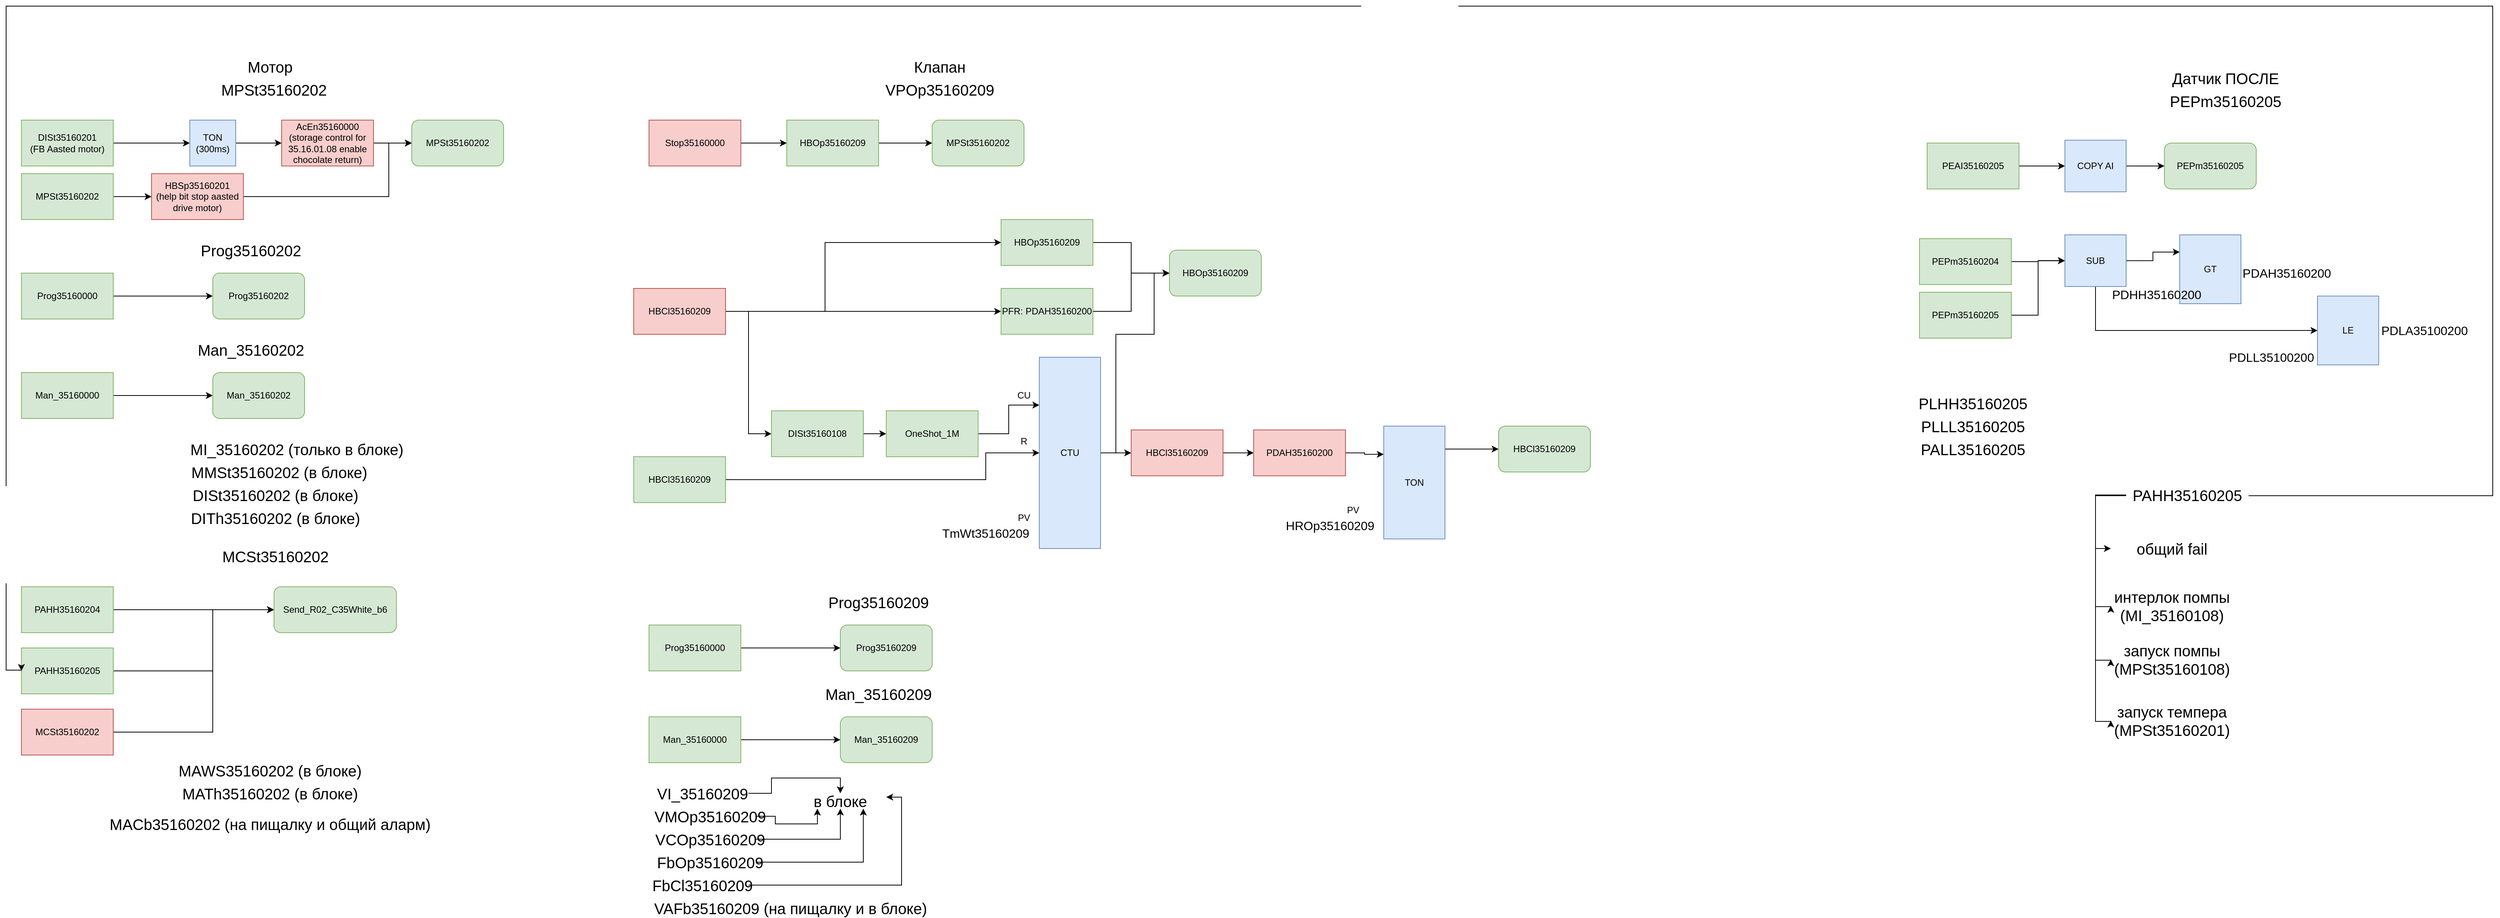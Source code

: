 <mxfile version="12.9.9" type="github">
  <diagram id="ILspVHVsT8qx_DbT6DRt" name="Page-1">
    <mxGraphModel dx="4740" dy="3816" grid="1" gridSize="10" guides="1" tooltips="1" connect="1" arrows="1" fold="1" page="1" pageScale="1" pageWidth="827" pageHeight="1169" math="0" shadow="0">
      <root>
        <mxCell id="0" />
        <mxCell id="1" parent="0" />
        <mxCell id="EKbMAt9sdjQ3x5RYB2Aw-3" style="edgeStyle=orthogonalEdgeStyle;rounded=0;orthogonalLoop=1;jettySize=auto;html=1;" parent="1" source="tB0E_YiRaNHaUSFl-zGJ-1" target="tB0E_YiRaNHaUSFl-zGJ-2" edge="1">
          <mxGeometry relative="1" as="geometry" />
        </mxCell>
        <mxCell id="tB0E_YiRaNHaUSFl-zGJ-1" value="AcEn35160000&lt;br&gt;(storage control for 35.16.01.08 enable chocolate return)" style="rounded=0;whiteSpace=wrap;html=1;fillColor=#f8cecc;strokeColor=#b85450;" parent="1" vertex="1">
          <mxGeometry x="400" y="80" width="120" height="60" as="geometry" />
        </mxCell>
        <mxCell id="tB0E_YiRaNHaUSFl-zGJ-2" value="MPSt35160202" style="rounded=1;whiteSpace=wrap;html=1;fillColor=#d5e8d4;strokeColor=#82b366;" parent="1" vertex="1">
          <mxGeometry x="570" y="80" width="120" height="60" as="geometry" />
        </mxCell>
        <mxCell id="EKbMAt9sdjQ3x5RYB2Aw-1" style="edgeStyle=orthogonalEdgeStyle;rounded=0;orthogonalLoop=1;jettySize=auto;html=1;" parent="1" source="tB0E_YiRaNHaUSFl-zGJ-3" target="tB0E_YiRaNHaUSFl-zGJ-6" edge="1">
          <mxGeometry relative="1" as="geometry" />
        </mxCell>
        <mxCell id="tB0E_YiRaNHaUSFl-zGJ-3" value="DISt35160201&lt;br&gt;(FB Aasted motor)" style="rounded=0;whiteSpace=wrap;html=1;fillColor=#d5e8d4;strokeColor=#82b366;" parent="1" vertex="1">
          <mxGeometry x="60" y="80" width="120" height="60" as="geometry" />
        </mxCell>
        <mxCell id="EKbMAt9sdjQ3x5RYB2Aw-5" style="edgeStyle=orthogonalEdgeStyle;rounded=0;orthogonalLoop=1;jettySize=auto;html=1;entryX=0;entryY=0.5;entryDx=0;entryDy=0;" parent="1" source="tB0E_YiRaNHaUSFl-zGJ-4" target="tB0E_YiRaNHaUSFl-zGJ-5" edge="1">
          <mxGeometry relative="1" as="geometry" />
        </mxCell>
        <mxCell id="tB0E_YiRaNHaUSFl-zGJ-4" value="MPSt35160202" style="rounded=0;whiteSpace=wrap;html=1;fillColor=#d5e8d4;strokeColor=#82b366;" parent="1" vertex="1">
          <mxGeometry x="60" y="150" width="120" height="60" as="geometry" />
        </mxCell>
        <mxCell id="EKbMAt9sdjQ3x5RYB2Aw-4" style="edgeStyle=orthogonalEdgeStyle;rounded=0;orthogonalLoop=1;jettySize=auto;html=1;entryX=0;entryY=0.5;entryDx=0;entryDy=0;" parent="1" source="tB0E_YiRaNHaUSFl-zGJ-5" target="tB0E_YiRaNHaUSFl-zGJ-2" edge="1">
          <mxGeometry relative="1" as="geometry">
            <Array as="points">
              <mxPoint x="540" y="180" />
              <mxPoint x="540" y="110" />
            </Array>
          </mxGeometry>
        </mxCell>
        <mxCell id="tB0E_YiRaNHaUSFl-zGJ-5" value="HBSp35160201&lt;br&gt;(help bit stop aasted drive motor)" style="rounded=0;whiteSpace=wrap;html=1;fillColor=#f8cecc;strokeColor=#b85450;" parent="1" vertex="1">
          <mxGeometry x="230" y="150" width="120" height="60" as="geometry" />
        </mxCell>
        <mxCell id="EKbMAt9sdjQ3x5RYB2Aw-2" style="edgeStyle=orthogonalEdgeStyle;rounded=0;orthogonalLoop=1;jettySize=auto;html=1;entryX=0;entryY=0.5;entryDx=0;entryDy=0;" parent="1" source="tB0E_YiRaNHaUSFl-zGJ-6" target="tB0E_YiRaNHaUSFl-zGJ-1" edge="1">
          <mxGeometry relative="1" as="geometry" />
        </mxCell>
        <mxCell id="tB0E_YiRaNHaUSFl-zGJ-6" value="TON&lt;br&gt;(300ms)" style="rounded=0;whiteSpace=wrap;html=1;fillColor=#dae8fc;strokeColor=#6c8ebf;" parent="1" vertex="1">
          <mxGeometry x="280" y="80" width="60" height="60" as="geometry" />
        </mxCell>
        <mxCell id="EKbMAt9sdjQ3x5RYB2Aw-10" style="edgeStyle=orthogonalEdgeStyle;rounded=0;orthogonalLoop=1;jettySize=auto;html=1;entryX=0;entryY=0.5;entryDx=0;entryDy=0;" parent="1" source="EKbMAt9sdjQ3x5RYB2Aw-6" target="EKbMAt9sdjQ3x5RYB2Aw-7" edge="1">
          <mxGeometry relative="1" as="geometry" />
        </mxCell>
        <mxCell id="EKbMAt9sdjQ3x5RYB2Aw-6" value="Prog35160000" style="rounded=0;whiteSpace=wrap;html=1;fillColor=#d5e8d4;strokeColor=#82b366;" parent="1" vertex="1">
          <mxGeometry x="60" y="280" width="120" height="60" as="geometry" />
        </mxCell>
        <mxCell id="EKbMAt9sdjQ3x5RYB2Aw-7" value="Prog35160202" style="rounded=1;whiteSpace=wrap;html=1;fillColor=#d5e8d4;strokeColor=#82b366;" parent="1" vertex="1">
          <mxGeometry x="310" y="280" width="120" height="60" as="geometry" />
        </mxCell>
        <mxCell id="EKbMAt9sdjQ3x5RYB2Aw-8" value="&lt;font style=&quot;font-size: 20px&quot;&gt;MPSt35160202&lt;/font&gt;" style="text;html=1;strokeColor=none;fillColor=none;align=center;verticalAlign=middle;whiteSpace=wrap;rounded=0;" parent="1" vertex="1">
          <mxGeometry x="330" y="30" width="120" height="20" as="geometry" />
        </mxCell>
        <mxCell id="EKbMAt9sdjQ3x5RYB2Aw-9" value="&lt;font style=&quot;font-size: 20px&quot;&gt;Prog35160202&lt;/font&gt;" style="text;html=1;strokeColor=none;fillColor=none;align=center;verticalAlign=middle;whiteSpace=wrap;rounded=0;" parent="1" vertex="1">
          <mxGeometry x="300" y="240" width="120" height="20" as="geometry" />
        </mxCell>
        <mxCell id="EKbMAt9sdjQ3x5RYB2Aw-11" value="&lt;font style=&quot;font-size: 20px&quot;&gt;MI_35160202 (только в блоке)&lt;/font&gt;" style="text;html=1;strokeColor=none;fillColor=none;align=center;verticalAlign=middle;whiteSpace=wrap;rounded=0;" parent="1" vertex="1">
          <mxGeometry x="250" y="500" width="340" height="20" as="geometry" />
        </mxCell>
        <mxCell id="EKbMAt9sdjQ3x5RYB2Aw-14" style="edgeStyle=orthogonalEdgeStyle;rounded=0;orthogonalLoop=1;jettySize=auto;html=1;entryX=0;entryY=0.5;entryDx=0;entryDy=0;" parent="1" source="EKbMAt9sdjQ3x5RYB2Aw-12" target="EKbMAt9sdjQ3x5RYB2Aw-13" edge="1">
          <mxGeometry relative="1" as="geometry" />
        </mxCell>
        <mxCell id="EKbMAt9sdjQ3x5RYB2Aw-12" value="Man_35160000" style="rounded=0;whiteSpace=wrap;html=1;fillColor=#d5e8d4;strokeColor=#82b366;" parent="1" vertex="1">
          <mxGeometry x="60" y="410" width="120" height="60" as="geometry" />
        </mxCell>
        <mxCell id="EKbMAt9sdjQ3x5RYB2Aw-13" value="Man_35160202" style="rounded=1;whiteSpace=wrap;html=1;fillColor=#d5e8d4;strokeColor=#82b366;" parent="1" vertex="1">
          <mxGeometry x="310" y="410" width="120" height="60" as="geometry" />
        </mxCell>
        <mxCell id="EKbMAt9sdjQ3x5RYB2Aw-15" value="&lt;font style=&quot;font-size: 20px&quot;&gt;Man_35160202&lt;/font&gt;" style="text;html=1;strokeColor=none;fillColor=none;align=center;verticalAlign=middle;whiteSpace=wrap;rounded=0;" parent="1" vertex="1">
          <mxGeometry x="300" y="370" width="120" height="20" as="geometry" />
        </mxCell>
        <mxCell id="EKbMAt9sdjQ3x5RYB2Aw-16" value="&lt;font style=&quot;font-size: 20px&quot;&gt;MMSt35160202 (в блоке)&lt;/font&gt;" style="text;html=1;strokeColor=none;fillColor=none;align=center;verticalAlign=middle;whiteSpace=wrap;rounded=0;" parent="1" vertex="1">
          <mxGeometry x="242" y="530" width="310" height="20" as="geometry" />
        </mxCell>
        <mxCell id="EKbMAt9sdjQ3x5RYB2Aw-17" value="&lt;font style=&quot;font-size: 20px&quot;&gt;DISt35160202 (в блоке)&lt;/font&gt;" style="text;html=1;strokeColor=none;fillColor=none;align=center;verticalAlign=middle;whiteSpace=wrap;rounded=0;" parent="1" vertex="1">
          <mxGeometry x="237" y="560" width="310" height="20" as="geometry" />
        </mxCell>
        <mxCell id="EKbMAt9sdjQ3x5RYB2Aw-18" value="&lt;font style=&quot;font-size: 20px&quot;&gt;DITh35160202 (в блоке)&lt;/font&gt;" style="text;html=1;strokeColor=none;fillColor=none;align=center;verticalAlign=middle;whiteSpace=wrap;rounded=0;" parent="1" vertex="1">
          <mxGeometry x="237" y="590" width="310" height="20" as="geometry" />
        </mxCell>
        <mxCell id="EKbMAt9sdjQ3x5RYB2Aw-19" value="&lt;font style=&quot;font-size: 20px&quot;&gt;MCSt35160202&lt;/font&gt;" style="text;html=1;strokeColor=none;fillColor=none;align=center;verticalAlign=middle;whiteSpace=wrap;rounded=0;" parent="1" vertex="1">
          <mxGeometry x="237" y="640" width="310" height="20" as="geometry" />
        </mxCell>
        <mxCell id="EKbMAt9sdjQ3x5RYB2Aw-25" style="edgeStyle=orthogonalEdgeStyle;rounded=0;orthogonalLoop=1;jettySize=auto;html=1;entryX=0;entryY=0.5;entryDx=0;entryDy=0;" parent="1" source="EKbMAt9sdjQ3x5RYB2Aw-20" target="EKbMAt9sdjQ3x5RYB2Aw-24" edge="1">
          <mxGeometry relative="1" as="geometry" />
        </mxCell>
        <mxCell id="EKbMAt9sdjQ3x5RYB2Aw-20" value="PAHH35160204" style="rounded=0;whiteSpace=wrap;html=1;fillColor=#d5e8d4;strokeColor=#82b366;" parent="1" vertex="1">
          <mxGeometry x="60" y="690" width="120" height="60" as="geometry" />
        </mxCell>
        <mxCell id="EKbMAt9sdjQ3x5RYB2Aw-26" style="edgeStyle=orthogonalEdgeStyle;rounded=0;orthogonalLoop=1;jettySize=auto;html=1;" parent="1" source="EKbMAt9sdjQ3x5RYB2Aw-21" edge="1">
          <mxGeometry relative="1" as="geometry">
            <mxPoint x="390" y="720" as="targetPoint" />
            <Array as="points">
              <mxPoint x="310" y="800" />
              <mxPoint x="310" y="720" />
            </Array>
          </mxGeometry>
        </mxCell>
        <mxCell id="EKbMAt9sdjQ3x5RYB2Aw-21" value="PAHH35160205" style="rounded=0;whiteSpace=wrap;html=1;fillColor=#d5e8d4;strokeColor=#82b366;" parent="1" vertex="1">
          <mxGeometry x="60" y="770" width="120" height="60" as="geometry" />
        </mxCell>
        <mxCell id="EKbMAt9sdjQ3x5RYB2Aw-27" style="edgeStyle=orthogonalEdgeStyle;rounded=0;orthogonalLoop=1;jettySize=auto;html=1;entryX=0;entryY=0.5;entryDx=0;entryDy=0;" parent="1" source="EKbMAt9sdjQ3x5RYB2Aw-23" target="EKbMAt9sdjQ3x5RYB2Aw-24" edge="1">
          <mxGeometry relative="1" as="geometry">
            <Array as="points">
              <mxPoint x="310" y="880" />
              <mxPoint x="310" y="720" />
            </Array>
          </mxGeometry>
        </mxCell>
        <mxCell id="EKbMAt9sdjQ3x5RYB2Aw-23" value="MCSt35160202" style="rounded=0;whiteSpace=wrap;html=1;fillColor=#f8cecc;strokeColor=#b85450;" parent="1" vertex="1">
          <mxGeometry x="60" y="850" width="120" height="60" as="geometry" />
        </mxCell>
        <mxCell id="EKbMAt9sdjQ3x5RYB2Aw-24" value="Send_R02_C35White_b6" style="rounded=1;whiteSpace=wrap;html=1;fillColor=#d5e8d4;strokeColor=#82b366;" parent="1" vertex="1">
          <mxGeometry x="390" y="690" width="160" height="60" as="geometry" />
        </mxCell>
        <mxCell id="EKbMAt9sdjQ3x5RYB2Aw-28" value="&lt;font style=&quot;font-size: 20px&quot;&gt;MAWS35160202 (в блоке)&lt;/font&gt;" style="text;html=1;strokeColor=none;fillColor=none;align=center;verticalAlign=middle;whiteSpace=wrap;rounded=0;" parent="1" vertex="1">
          <mxGeometry x="230" y="920" width="310" height="20" as="geometry" />
        </mxCell>
        <mxCell id="EKbMAt9sdjQ3x5RYB2Aw-29" value="&lt;font style=&quot;font-size: 20px&quot;&gt;MATh35160202 (в блоке)&lt;/font&gt;" style="text;html=1;strokeColor=none;fillColor=none;align=center;verticalAlign=middle;whiteSpace=wrap;rounded=0;" parent="1" vertex="1">
          <mxGeometry x="230" y="950" width="310" height="20" as="geometry" />
        </mxCell>
        <mxCell id="EKbMAt9sdjQ3x5RYB2Aw-30" value="&lt;font style=&quot;font-size: 20px&quot;&gt;MACb35160202 (на пищалку и общий аларм)&lt;/font&gt;" style="text;html=1;strokeColor=none;fillColor=none;align=center;verticalAlign=middle;whiteSpace=wrap;rounded=0;" parent="1" vertex="1">
          <mxGeometry x="155" y="990" width="460" height="20" as="geometry" />
        </mxCell>
        <mxCell id="EKbMAt9sdjQ3x5RYB2Aw-31" value="&lt;font style=&quot;font-size: 20px&quot;&gt;Мотор&lt;/font&gt;" style="text;html=1;strokeColor=none;fillColor=none;align=center;verticalAlign=middle;whiteSpace=wrap;rounded=0;" parent="1" vertex="1">
          <mxGeometry x="325" width="120" height="20" as="geometry" />
        </mxCell>
        <mxCell id="EKbMAt9sdjQ3x5RYB2Aw-32" value="&lt;font style=&quot;font-size: 20px&quot;&gt;Клапан&lt;/font&gt;" style="text;html=1;strokeColor=none;fillColor=none;align=center;verticalAlign=middle;whiteSpace=wrap;rounded=0;" parent="1" vertex="1">
          <mxGeometry x="1200" width="120" height="20" as="geometry" />
        </mxCell>
        <mxCell id="EKbMAt9sdjQ3x5RYB2Aw-34" value="&lt;font style=&quot;font-size: 20px&quot;&gt;VPOp35160209&lt;/font&gt;" style="text;html=1;strokeColor=none;fillColor=none;align=center;verticalAlign=middle;whiteSpace=wrap;rounded=0;" parent="1" vertex="1">
          <mxGeometry x="1200" y="30" width="120" height="20" as="geometry" />
        </mxCell>
        <mxCell id="EKbMAt9sdjQ3x5RYB2Aw-35" value="MPSt35160202" style="rounded=1;whiteSpace=wrap;html=1;fillColor=#d5e8d4;strokeColor=#82b366;" parent="1" vertex="1">
          <mxGeometry x="1250" y="80" width="120" height="60" as="geometry" />
        </mxCell>
        <mxCell id="EKbMAt9sdjQ3x5RYB2Aw-39" style="edgeStyle=orthogonalEdgeStyle;rounded=0;orthogonalLoop=1;jettySize=auto;html=1;" parent="1" source="EKbMAt9sdjQ3x5RYB2Aw-36" target="EKbMAt9sdjQ3x5RYB2Aw-35" edge="1">
          <mxGeometry relative="1" as="geometry" />
        </mxCell>
        <mxCell id="EKbMAt9sdjQ3x5RYB2Aw-36" value="HBOp35160209" style="rounded=0;whiteSpace=wrap;html=1;fillColor=#d5e8d4;strokeColor=#82b366;" parent="1" vertex="1">
          <mxGeometry x="1060" y="80" width="120" height="60" as="geometry" />
        </mxCell>
        <mxCell id="EKbMAt9sdjQ3x5RYB2Aw-38" style="edgeStyle=orthogonalEdgeStyle;rounded=0;orthogonalLoop=1;jettySize=auto;html=1;" parent="1" source="EKbMAt9sdjQ3x5RYB2Aw-37" target="EKbMAt9sdjQ3x5RYB2Aw-36" edge="1">
          <mxGeometry relative="1" as="geometry" />
        </mxCell>
        <mxCell id="EKbMAt9sdjQ3x5RYB2Aw-37" value="Stop35160000" style="rounded=0;whiteSpace=wrap;html=1;fillColor=#f8cecc;strokeColor=#b85450;" parent="1" vertex="1">
          <mxGeometry x="880" y="80" width="120" height="60" as="geometry" />
        </mxCell>
        <mxCell id="EKbMAt9sdjQ3x5RYB2Aw-47" style="edgeStyle=orthogonalEdgeStyle;rounded=0;orthogonalLoop=1;jettySize=auto;html=1;entryX=0;entryY=0.5;entryDx=0;entryDy=0;" parent="1" source="EKbMAt9sdjQ3x5RYB2Aw-40" target="EKbMAt9sdjQ3x5RYB2Aw-43" edge="1">
          <mxGeometry relative="1" as="geometry" />
        </mxCell>
        <mxCell id="EKbMAt9sdjQ3x5RYB2Aw-48" style="edgeStyle=orthogonalEdgeStyle;rounded=0;orthogonalLoop=1;jettySize=auto;html=1;entryX=0;entryY=0.5;entryDx=0;entryDy=0;" parent="1" source="EKbMAt9sdjQ3x5RYB2Aw-40" target="EKbMAt9sdjQ3x5RYB2Aw-42" edge="1">
          <mxGeometry relative="1" as="geometry">
            <Array as="points">
              <mxPoint x="1110" y="330" />
              <mxPoint x="1110" y="240" />
            </Array>
          </mxGeometry>
        </mxCell>
        <mxCell id="EKbMAt9sdjQ3x5RYB2Aw-56" style="edgeStyle=orthogonalEdgeStyle;rounded=0;orthogonalLoop=1;jettySize=auto;html=1;entryX=0;entryY=0.5;entryDx=0;entryDy=0;" parent="1" source="EKbMAt9sdjQ3x5RYB2Aw-40" target="EKbMAt9sdjQ3x5RYB2Aw-41" edge="1">
          <mxGeometry relative="1" as="geometry" />
        </mxCell>
        <mxCell id="EKbMAt9sdjQ3x5RYB2Aw-40" value="HBCl35160209" style="rounded=0;whiteSpace=wrap;html=1;fillColor=#f8cecc;strokeColor=#b85450;" parent="1" vertex="1">
          <mxGeometry x="860" y="300" width="120" height="60" as="geometry" />
        </mxCell>
        <mxCell id="EKbMAt9sdjQ3x5RYB2Aw-57" style="edgeStyle=orthogonalEdgeStyle;rounded=0;orthogonalLoop=1;jettySize=auto;html=1;" parent="1" source="EKbMAt9sdjQ3x5RYB2Aw-41" target="EKbMAt9sdjQ3x5RYB2Aw-53" edge="1">
          <mxGeometry relative="1" as="geometry" />
        </mxCell>
        <mxCell id="EKbMAt9sdjQ3x5RYB2Aw-41" value="DISt35160108" style="rounded=0;whiteSpace=wrap;html=1;fillColor=#d5e8d4;strokeColor=#82b366;" parent="1" vertex="1">
          <mxGeometry x="1040" y="460" width="120" height="60" as="geometry" />
        </mxCell>
        <mxCell id="EKbMAt9sdjQ3x5RYB2Aw-51" style="edgeStyle=orthogonalEdgeStyle;rounded=0;orthogonalLoop=1;jettySize=auto;html=1;entryX=0;entryY=0.5;entryDx=0;entryDy=0;" parent="1" source="EKbMAt9sdjQ3x5RYB2Aw-42" target="EKbMAt9sdjQ3x5RYB2Aw-44" edge="1">
          <mxGeometry relative="1" as="geometry" />
        </mxCell>
        <mxCell id="EKbMAt9sdjQ3x5RYB2Aw-42" value="HBOp35160209" style="rounded=0;whiteSpace=wrap;html=1;fillColor=#d5e8d4;strokeColor=#82b366;" parent="1" vertex="1">
          <mxGeometry x="1340" y="210" width="120" height="60" as="geometry" />
        </mxCell>
        <mxCell id="EKbMAt9sdjQ3x5RYB2Aw-49" style="edgeStyle=orthogonalEdgeStyle;rounded=0;orthogonalLoop=1;jettySize=auto;html=1;entryX=0;entryY=0.5;entryDx=0;entryDy=0;" parent="1" source="EKbMAt9sdjQ3x5RYB2Aw-43" target="EKbMAt9sdjQ3x5RYB2Aw-44" edge="1">
          <mxGeometry relative="1" as="geometry" />
        </mxCell>
        <mxCell id="EKbMAt9sdjQ3x5RYB2Aw-43" value="PFR: PDAH35160200" style="rounded=0;whiteSpace=wrap;html=1;fillColor=#d5e8d4;strokeColor=#82b366;" parent="1" vertex="1">
          <mxGeometry x="1340" y="300" width="120" height="60" as="geometry" />
        </mxCell>
        <mxCell id="EKbMAt9sdjQ3x5RYB2Aw-44" value="HBOp35160209" style="rounded=1;whiteSpace=wrap;html=1;fillColor=#d5e8d4;strokeColor=#82b366;" parent="1" vertex="1">
          <mxGeometry x="1560" y="250" width="120" height="60" as="geometry" />
        </mxCell>
        <mxCell id="EKbMAt9sdjQ3x5RYB2Aw-79" style="edgeStyle=orthogonalEdgeStyle;rounded=0;orthogonalLoop=1;jettySize=auto;html=1;entryX=0;entryY=0.5;entryDx=0;entryDy=0;" parent="1" source="EKbMAt9sdjQ3x5RYB2Aw-52" target="EKbMAt9sdjQ3x5RYB2Aw-74" edge="1">
          <mxGeometry relative="1" as="geometry" />
        </mxCell>
        <mxCell id="EKbMAt9sdjQ3x5RYB2Aw-84" style="edgeStyle=orthogonalEdgeStyle;rounded=0;orthogonalLoop=1;jettySize=auto;html=1;entryX=0;entryY=0.5;entryDx=0;entryDy=0;" parent="1" source="EKbMAt9sdjQ3x5RYB2Aw-52" target="EKbMAt9sdjQ3x5RYB2Aw-44" edge="1">
          <mxGeometry relative="1" as="geometry">
            <Array as="points">
              <mxPoint x="1490" y="515" />
              <mxPoint x="1490" y="360" />
              <mxPoint x="1540" y="360" />
              <mxPoint x="1540" y="280" />
            </Array>
          </mxGeometry>
        </mxCell>
        <mxCell id="EKbMAt9sdjQ3x5RYB2Aw-52" value="CTU" style="rounded=0;whiteSpace=wrap;html=1;fillColor=#dae8fc;strokeColor=#6c8ebf;" parent="1" vertex="1">
          <mxGeometry x="1390" y="390" width="80" height="250" as="geometry" />
        </mxCell>
        <mxCell id="EKbMAt9sdjQ3x5RYB2Aw-59" style="edgeStyle=orthogonalEdgeStyle;rounded=0;orthogonalLoop=1;jettySize=auto;html=1;entryX=0;entryY=0.25;entryDx=0;entryDy=0;" parent="1" source="EKbMAt9sdjQ3x5RYB2Aw-53" target="EKbMAt9sdjQ3x5RYB2Aw-52" edge="1">
          <mxGeometry relative="1" as="geometry" />
        </mxCell>
        <mxCell id="EKbMAt9sdjQ3x5RYB2Aw-53" value="OneShot_1M" style="rounded=0;whiteSpace=wrap;html=1;fillColor=#d5e8d4;strokeColor=#82b366;" parent="1" vertex="1">
          <mxGeometry x="1190" y="460" width="120" height="60" as="geometry" />
        </mxCell>
        <mxCell id="EKbMAt9sdjQ3x5RYB2Aw-64" style="edgeStyle=orthogonalEdgeStyle;rounded=0;orthogonalLoop=1;jettySize=auto;html=1;" parent="1" source="EKbMAt9sdjQ3x5RYB2Aw-60" target="EKbMAt9sdjQ3x5RYB2Aw-52" edge="1">
          <mxGeometry relative="1" as="geometry">
            <Array as="points">
              <mxPoint x="1320" y="550" />
              <mxPoint x="1320" y="515" />
            </Array>
          </mxGeometry>
        </mxCell>
        <mxCell id="EKbMAt9sdjQ3x5RYB2Aw-60" value="HBCl35160209" style="rounded=0;whiteSpace=wrap;html=1;fillColor=#d5e8d4;strokeColor=#82b366;" parent="1" vertex="1">
          <mxGeometry x="860" y="520" width="120" height="60" as="geometry" />
        </mxCell>
        <mxCell id="EKbMAt9sdjQ3x5RYB2Aw-65" value="CU" style="text;html=1;strokeColor=none;fillColor=none;align=center;verticalAlign=middle;whiteSpace=wrap;rounded=0;" parent="1" vertex="1">
          <mxGeometry x="1350" y="430" width="40" height="20" as="geometry" />
        </mxCell>
        <mxCell id="EKbMAt9sdjQ3x5RYB2Aw-67" value="R" style="text;html=1;strokeColor=none;fillColor=none;align=center;verticalAlign=middle;whiteSpace=wrap;rounded=0;" parent="1" vertex="1">
          <mxGeometry x="1350" y="490" width="40" height="20" as="geometry" />
        </mxCell>
        <mxCell id="EKbMAt9sdjQ3x5RYB2Aw-73" value="PV" style="text;html=1;strokeColor=none;fillColor=none;align=center;verticalAlign=middle;whiteSpace=wrap;rounded=0;" parent="1" vertex="1">
          <mxGeometry x="1350" y="590" width="40" height="20" as="geometry" />
        </mxCell>
        <mxCell id="EKbMAt9sdjQ3x5RYB2Aw-80" style="edgeStyle=orthogonalEdgeStyle;rounded=0;orthogonalLoop=1;jettySize=auto;html=1;" parent="1" source="EKbMAt9sdjQ3x5RYB2Aw-74" target="EKbMAt9sdjQ3x5RYB2Aw-75" edge="1">
          <mxGeometry relative="1" as="geometry" />
        </mxCell>
        <mxCell id="EKbMAt9sdjQ3x5RYB2Aw-74" value="HBCl35160209" style="rounded=0;whiteSpace=wrap;html=1;fillColor=#f8cecc;strokeColor=#b85450;" parent="1" vertex="1">
          <mxGeometry x="1510" y="485" width="120" height="60" as="geometry" />
        </mxCell>
        <mxCell id="EKbMAt9sdjQ3x5RYB2Aw-82" style="edgeStyle=orthogonalEdgeStyle;rounded=0;orthogonalLoop=1;jettySize=auto;html=1;entryX=0;entryY=0.25;entryDx=0;entryDy=0;" parent="1" source="EKbMAt9sdjQ3x5RYB2Aw-75" target="EKbMAt9sdjQ3x5RYB2Aw-76" edge="1">
          <mxGeometry relative="1" as="geometry" />
        </mxCell>
        <mxCell id="EKbMAt9sdjQ3x5RYB2Aw-75" value="PDAH35160200" style="rounded=0;whiteSpace=wrap;html=1;fillColor=#f8cecc;strokeColor=#b85450;" parent="1" vertex="1">
          <mxGeometry x="1670" y="485" width="120" height="60" as="geometry" />
        </mxCell>
        <mxCell id="EKbMAt9sdjQ3x5RYB2Aw-83" style="edgeStyle=orthogonalEdgeStyle;rounded=0;orthogonalLoop=1;jettySize=auto;html=1;entryX=0;entryY=0.5;entryDx=0;entryDy=0;" parent="1" source="EKbMAt9sdjQ3x5RYB2Aw-76" target="EKbMAt9sdjQ3x5RYB2Aw-77" edge="1">
          <mxGeometry relative="1" as="geometry">
            <Array as="points">
              <mxPoint x="1940" y="510" />
              <mxPoint x="1940" y="510" />
            </Array>
          </mxGeometry>
        </mxCell>
        <mxCell id="EKbMAt9sdjQ3x5RYB2Aw-76" value="TON" style="rounded=0;whiteSpace=wrap;html=1;fillColor=#dae8fc;strokeColor=#6c8ebf;" parent="1" vertex="1">
          <mxGeometry x="1840" y="480" width="80" height="147.5" as="geometry" />
        </mxCell>
        <mxCell id="EKbMAt9sdjQ3x5RYB2Aw-77" value="HBCl35160209" style="rounded=1;whiteSpace=wrap;html=1;fillColor=#d5e8d4;strokeColor=#82b366;" parent="1" vertex="1">
          <mxGeometry x="1990" y="480" width="120" height="60" as="geometry" />
        </mxCell>
        <mxCell id="EKbMAt9sdjQ3x5RYB2Aw-78" value="PV" style="text;html=1;strokeColor=none;fillColor=none;align=center;verticalAlign=middle;whiteSpace=wrap;rounded=0;" parent="1" vertex="1">
          <mxGeometry x="1780" y="580" width="40" height="20" as="geometry" />
        </mxCell>
        <mxCell id="EKbMAt9sdjQ3x5RYB2Aw-85" value="&lt;font style=&quot;font-size: 16px&quot;&gt;TmWt35160209&lt;/font&gt;" style="text;html=1;strokeColor=none;fillColor=none;align=center;verticalAlign=middle;whiteSpace=wrap;rounded=0;" parent="1" vertex="1">
          <mxGeometry x="1240" y="610" width="160" height="20" as="geometry" />
        </mxCell>
        <mxCell id="EKbMAt9sdjQ3x5RYB2Aw-86" value="&lt;font style=&quot;font-size: 16px&quot;&gt;HROp35160209&lt;/font&gt;" style="text;html=1;strokeColor=none;fillColor=none;align=center;verticalAlign=middle;whiteSpace=wrap;rounded=0;" parent="1" vertex="1">
          <mxGeometry x="1690" y="600" width="160" height="20" as="geometry" />
        </mxCell>
        <mxCell id="EKbMAt9sdjQ3x5RYB2Aw-90" style="edgeStyle=orthogonalEdgeStyle;rounded=0;orthogonalLoop=1;jettySize=auto;html=1;" parent="1" source="EKbMAt9sdjQ3x5RYB2Aw-87" target="EKbMAt9sdjQ3x5RYB2Aw-88" edge="1">
          <mxGeometry relative="1" as="geometry" />
        </mxCell>
        <mxCell id="EKbMAt9sdjQ3x5RYB2Aw-87" value="Prog35160000" style="rounded=0;whiteSpace=wrap;html=1;fillColor=#d5e8d4;strokeColor=#82b366;" parent="1" vertex="1">
          <mxGeometry x="880" y="740" width="120" height="60" as="geometry" />
        </mxCell>
        <mxCell id="EKbMAt9sdjQ3x5RYB2Aw-88" value="Prog35160209" style="rounded=1;whiteSpace=wrap;html=1;fillColor=#d5e8d4;strokeColor=#82b366;" parent="1" vertex="1">
          <mxGeometry x="1130" y="740" width="120" height="60" as="geometry" />
        </mxCell>
        <mxCell id="EKbMAt9sdjQ3x5RYB2Aw-89" value="&lt;font style=&quot;font-size: 20px&quot;&gt;Prog35160209&lt;/font&gt;" style="text;html=1;strokeColor=none;fillColor=none;align=center;verticalAlign=middle;whiteSpace=wrap;rounded=0;" parent="1" vertex="1">
          <mxGeometry x="1120" y="700" width="120" height="20" as="geometry" />
        </mxCell>
        <mxCell id="EKbMAt9sdjQ3x5RYB2Aw-91" style="edgeStyle=orthogonalEdgeStyle;rounded=0;orthogonalLoop=1;jettySize=auto;html=1;" parent="1" source="EKbMAt9sdjQ3x5RYB2Aw-92" target="EKbMAt9sdjQ3x5RYB2Aw-93" edge="1">
          <mxGeometry relative="1" as="geometry" />
        </mxCell>
        <mxCell id="EKbMAt9sdjQ3x5RYB2Aw-92" value="Man_35160000" style="rounded=0;whiteSpace=wrap;html=1;fillColor=#d5e8d4;strokeColor=#82b366;" parent="1" vertex="1">
          <mxGeometry x="880" y="860" width="120" height="60" as="geometry" />
        </mxCell>
        <mxCell id="EKbMAt9sdjQ3x5RYB2Aw-93" value="Man_35160209" style="rounded=1;whiteSpace=wrap;html=1;fillColor=#d5e8d4;strokeColor=#82b366;" parent="1" vertex="1">
          <mxGeometry x="1130" y="860" width="120" height="60" as="geometry" />
        </mxCell>
        <mxCell id="EKbMAt9sdjQ3x5RYB2Aw-94" value="&lt;font style=&quot;font-size: 20px&quot;&gt;Man_35160209&lt;/font&gt;" style="text;html=1;strokeColor=none;fillColor=none;align=center;verticalAlign=middle;whiteSpace=wrap;rounded=0;" parent="1" vertex="1">
          <mxGeometry x="1120" y="820" width="120" height="20" as="geometry" />
        </mxCell>
        <mxCell id="EKbMAt9sdjQ3x5RYB2Aw-100" style="edgeStyle=orthogonalEdgeStyle;rounded=0;orthogonalLoop=1;jettySize=auto;html=1;entryX=0.5;entryY=0;entryDx=0;entryDy=0;" parent="1" source="EKbMAt9sdjQ3x5RYB2Aw-95" target="EKbMAt9sdjQ3x5RYB2Aw-98" edge="1">
          <mxGeometry relative="1" as="geometry" />
        </mxCell>
        <mxCell id="EKbMAt9sdjQ3x5RYB2Aw-95" value="&lt;font style=&quot;font-size: 20px&quot;&gt;VI_35160209&lt;/font&gt;" style="text;html=1;strokeColor=none;fillColor=none;align=center;verticalAlign=middle;whiteSpace=wrap;rounded=0;" parent="1" vertex="1">
          <mxGeometry x="890" y="950" width="120" height="20" as="geometry" />
        </mxCell>
        <mxCell id="EKbMAt9sdjQ3x5RYB2Aw-99" style="edgeStyle=orthogonalEdgeStyle;rounded=0;orthogonalLoop=1;jettySize=auto;html=1;entryX=0.25;entryY=1;entryDx=0;entryDy=0;" parent="1" source="EKbMAt9sdjQ3x5RYB2Aw-97" target="EKbMAt9sdjQ3x5RYB2Aw-98" edge="1">
          <mxGeometry relative="1" as="geometry" />
        </mxCell>
        <mxCell id="EKbMAt9sdjQ3x5RYB2Aw-97" value="&lt;font style=&quot;font-size: 20px&quot;&gt;VMOp35160209&lt;/font&gt;" style="text;html=1;strokeColor=none;fillColor=none;align=center;verticalAlign=middle;whiteSpace=wrap;rounded=0;" parent="1" vertex="1">
          <mxGeometry x="900" y="980" width="120" height="20" as="geometry" />
        </mxCell>
        <mxCell id="EKbMAt9sdjQ3x5RYB2Aw-98" value="&lt;span style=&quot;font-size: 20px&quot;&gt;в блоке&lt;/span&gt;" style="text;html=1;strokeColor=none;fillColor=none;align=center;verticalAlign=middle;whiteSpace=wrap;rounded=0;" parent="1" vertex="1">
          <mxGeometry x="1070" y="960" width="120" height="20" as="geometry" />
        </mxCell>
        <mxCell id="EKbMAt9sdjQ3x5RYB2Aw-102" style="edgeStyle=orthogonalEdgeStyle;rounded=0;orthogonalLoop=1;jettySize=auto;html=1;entryX=0.5;entryY=1;entryDx=0;entryDy=0;" parent="1" source="EKbMAt9sdjQ3x5RYB2Aw-101" target="EKbMAt9sdjQ3x5RYB2Aw-98" edge="1">
          <mxGeometry relative="1" as="geometry" />
        </mxCell>
        <mxCell id="EKbMAt9sdjQ3x5RYB2Aw-101" value="&lt;font style=&quot;font-size: 20px&quot;&gt;VCOp35160209&lt;/font&gt;" style="text;html=1;strokeColor=none;fillColor=none;align=center;verticalAlign=middle;whiteSpace=wrap;rounded=0;" parent="1" vertex="1">
          <mxGeometry x="900" y="1010" width="120" height="20" as="geometry" />
        </mxCell>
        <mxCell id="EKbMAt9sdjQ3x5RYB2Aw-106" style="edgeStyle=orthogonalEdgeStyle;rounded=0;orthogonalLoop=1;jettySize=auto;html=1;entryX=0.75;entryY=1;entryDx=0;entryDy=0;" parent="1" source="EKbMAt9sdjQ3x5RYB2Aw-103" target="EKbMAt9sdjQ3x5RYB2Aw-98" edge="1">
          <mxGeometry relative="1" as="geometry" />
        </mxCell>
        <mxCell id="EKbMAt9sdjQ3x5RYB2Aw-103" value="&lt;font style=&quot;font-size: 20px&quot;&gt;FbOp35160209&lt;/font&gt;" style="text;html=1;strokeColor=none;fillColor=none;align=center;verticalAlign=middle;whiteSpace=wrap;rounded=0;" parent="1" vertex="1">
          <mxGeometry x="900" y="1040" width="120" height="20" as="geometry" />
        </mxCell>
        <mxCell id="EKbMAt9sdjQ3x5RYB2Aw-107" style="edgeStyle=orthogonalEdgeStyle;rounded=0;orthogonalLoop=1;jettySize=auto;html=1;entryX=1;entryY=0.25;entryDx=0;entryDy=0;" parent="1" source="EKbMAt9sdjQ3x5RYB2Aw-104" target="EKbMAt9sdjQ3x5RYB2Aw-98" edge="1">
          <mxGeometry relative="1" as="geometry" />
        </mxCell>
        <mxCell id="EKbMAt9sdjQ3x5RYB2Aw-104" value="&lt;font style=&quot;font-size: 20px&quot;&gt;FbCl35160209&lt;/font&gt;" style="text;html=1;strokeColor=none;fillColor=none;align=center;verticalAlign=middle;whiteSpace=wrap;rounded=0;" parent="1" vertex="1">
          <mxGeometry x="890" y="1070" width="120" height="20" as="geometry" />
        </mxCell>
        <mxCell id="EKbMAt9sdjQ3x5RYB2Aw-105" value="&lt;font style=&quot;font-size: 20px&quot;&gt;VAFb35160209 (на пищалку и в блоке)&lt;/font&gt;" style="text;html=1;strokeColor=none;fillColor=none;align=center;verticalAlign=middle;whiteSpace=wrap;rounded=0;" parent="1" vertex="1">
          <mxGeometry x="850" y="1100" width="430" height="20" as="geometry" />
        </mxCell>
        <mxCell id="EKbMAt9sdjQ3x5RYB2Aw-109" value="&lt;font style=&quot;font-size: 20px&quot;&gt;Датчик ПОСЛЕ&lt;/font&gt;" style="text;html=1;strokeColor=none;fillColor=none;align=center;verticalAlign=middle;whiteSpace=wrap;rounded=0;" parent="1" vertex="1">
          <mxGeometry x="2855" y="15" width="170" height="20" as="geometry" />
        </mxCell>
        <mxCell id="EKbMAt9sdjQ3x5RYB2Aw-110" value="&lt;font style=&quot;font-size: 20px&quot;&gt;PEPm35160205&lt;/font&gt;" style="text;html=1;strokeColor=none;fillColor=none;align=center;verticalAlign=middle;whiteSpace=wrap;rounded=0;" parent="1" vertex="1">
          <mxGeometry x="2880" y="45" width="120" height="20" as="geometry" />
        </mxCell>
        <mxCell id="EKbMAt9sdjQ3x5RYB2Aw-111" value="PEPm35160205" style="rounded=1;whiteSpace=wrap;html=1;fillColor=#d5e8d4;strokeColor=#82b366;" parent="1" vertex="1">
          <mxGeometry x="2860" y="110" width="120" height="60" as="geometry" />
        </mxCell>
        <mxCell id="EKbMAt9sdjQ3x5RYB2Aw-115" style="edgeStyle=orthogonalEdgeStyle;rounded=0;orthogonalLoop=1;jettySize=auto;html=1;entryX=0;entryY=0.5;entryDx=0;entryDy=0;" parent="1" source="EKbMAt9sdjQ3x5RYB2Aw-113" target="EKbMAt9sdjQ3x5RYB2Aw-114" edge="1">
          <mxGeometry relative="1" as="geometry" />
        </mxCell>
        <mxCell id="EKbMAt9sdjQ3x5RYB2Aw-113" value="PEAI35160205" style="rounded=0;whiteSpace=wrap;html=1;fillColor=#d5e8d4;strokeColor=#82b366;" parent="1" vertex="1">
          <mxGeometry x="2550" y="110" width="120" height="60" as="geometry" />
        </mxCell>
        <mxCell id="EKbMAt9sdjQ3x5RYB2Aw-116" style="edgeStyle=orthogonalEdgeStyle;rounded=0;orthogonalLoop=1;jettySize=auto;html=1;entryX=0;entryY=0.5;entryDx=0;entryDy=0;" parent="1" source="EKbMAt9sdjQ3x5RYB2Aw-114" target="EKbMAt9sdjQ3x5RYB2Aw-111" edge="1">
          <mxGeometry relative="1" as="geometry" />
        </mxCell>
        <mxCell id="EKbMAt9sdjQ3x5RYB2Aw-114" value="COPY AI" style="rounded=0;whiteSpace=wrap;html=1;fillColor=#dae8fc;strokeColor=#6c8ebf;" parent="1" vertex="1">
          <mxGeometry x="2730" y="106.25" width="80" height="67.5" as="geometry" />
        </mxCell>
        <mxCell id="EKbMAt9sdjQ3x5RYB2Aw-122" style="edgeStyle=orthogonalEdgeStyle;rounded=0;orthogonalLoop=1;jettySize=auto;html=1;entryX=0;entryY=0.5;entryDx=0;entryDy=0;" parent="1" source="EKbMAt9sdjQ3x5RYB2Aw-117" target="EKbMAt9sdjQ3x5RYB2Aw-119" edge="1">
          <mxGeometry relative="1" as="geometry" />
        </mxCell>
        <mxCell id="EKbMAt9sdjQ3x5RYB2Aw-117" value="PEPm35160204" style="rounded=0;whiteSpace=wrap;html=1;fillColor=#d5e8d4;strokeColor=#82b366;" parent="1" vertex="1">
          <mxGeometry x="2540" y="235" width="120" height="60" as="geometry" />
        </mxCell>
        <mxCell id="EKbMAt9sdjQ3x5RYB2Aw-123" style="edgeStyle=orthogonalEdgeStyle;rounded=0;orthogonalLoop=1;jettySize=auto;html=1;entryX=0;entryY=0.5;entryDx=0;entryDy=0;" parent="1" source="EKbMAt9sdjQ3x5RYB2Aw-118" target="EKbMAt9sdjQ3x5RYB2Aw-119" edge="1">
          <mxGeometry relative="1" as="geometry" />
        </mxCell>
        <mxCell id="EKbMAt9sdjQ3x5RYB2Aw-118" value="PEPm35160205" style="rounded=0;whiteSpace=wrap;html=1;fillColor=#d5e8d4;strokeColor=#82b366;" parent="1" vertex="1">
          <mxGeometry x="2540" y="305" width="120" height="60" as="geometry" />
        </mxCell>
        <mxCell id="EKbMAt9sdjQ3x5RYB2Aw-121" style="edgeStyle=orthogonalEdgeStyle;rounded=0;orthogonalLoop=1;jettySize=auto;html=1;entryX=0;entryY=0.25;entryDx=0;entryDy=0;" parent="1" source="EKbMAt9sdjQ3x5RYB2Aw-119" target="EKbMAt9sdjQ3x5RYB2Aw-120" edge="1">
          <mxGeometry relative="1" as="geometry" />
        </mxCell>
        <mxCell id="EKbMAt9sdjQ3x5RYB2Aw-126" style="edgeStyle=orthogonalEdgeStyle;rounded=0;orthogonalLoop=1;jettySize=auto;html=1;entryX=0;entryY=0.5;entryDx=0;entryDy=0;" parent="1" source="EKbMAt9sdjQ3x5RYB2Aw-119" target="EKbMAt9sdjQ3x5RYB2Aw-124" edge="1">
          <mxGeometry relative="1" as="geometry">
            <Array as="points">
              <mxPoint x="2770" y="355" />
            </Array>
          </mxGeometry>
        </mxCell>
        <mxCell id="EKbMAt9sdjQ3x5RYB2Aw-119" value="SUB" style="rounded=0;whiteSpace=wrap;html=1;fillColor=#dae8fc;strokeColor=#6c8ebf;" parent="1" vertex="1">
          <mxGeometry x="2730" y="230" width="80" height="67.5" as="geometry" />
        </mxCell>
        <mxCell id="EKbMAt9sdjQ3x5RYB2Aw-120" value="GT" style="rounded=0;whiteSpace=wrap;html=1;fillColor=#dae8fc;strokeColor=#6c8ebf;" parent="1" vertex="1">
          <mxGeometry x="2880" y="230" width="80" height="90" as="geometry" />
        </mxCell>
        <mxCell id="EKbMAt9sdjQ3x5RYB2Aw-124" value="LE" style="rounded=0;whiteSpace=wrap;html=1;fillColor=#dae8fc;strokeColor=#6c8ebf;" parent="1" vertex="1">
          <mxGeometry x="3060" y="310" width="80" height="90" as="geometry" />
        </mxCell>
        <mxCell id="EKbMAt9sdjQ3x5RYB2Aw-128" value="&lt;font style=&quot;font-size: 16px&quot;&gt;PDHH35160200&lt;/font&gt;" style="text;html=1;strokeColor=none;fillColor=none;align=center;verticalAlign=middle;whiteSpace=wrap;rounded=0;" parent="1" vertex="1">
          <mxGeometry x="2770" y="297.5" width="160" height="20" as="geometry" />
        </mxCell>
        <mxCell id="EKbMAt9sdjQ3x5RYB2Aw-129" value="&lt;font style=&quot;font-size: 16px&quot;&gt;PDAH35160200&lt;/font&gt;" style="text;html=1;strokeColor=none;fillColor=none;align=center;verticalAlign=middle;whiteSpace=wrap;rounded=0;" parent="1" vertex="1">
          <mxGeometry x="2940" y="270" width="160" height="20" as="geometry" />
        </mxCell>
        <mxCell id="EKbMAt9sdjQ3x5RYB2Aw-132" value="&lt;font style=&quot;font-size: 16px&quot;&gt;PDLL35100200&lt;/font&gt;" style="text;html=1;strokeColor=none;fillColor=none;align=center;verticalAlign=middle;whiteSpace=wrap;rounded=0;" parent="1" vertex="1">
          <mxGeometry x="2920" y="380" width="160" height="20" as="geometry" />
        </mxCell>
        <mxCell id="EKbMAt9sdjQ3x5RYB2Aw-133" value="&lt;font style=&quot;font-size: 16px&quot;&gt;PDLA35100200&lt;/font&gt;" style="text;html=1;strokeColor=none;fillColor=none;align=center;verticalAlign=middle;whiteSpace=wrap;rounded=0;" parent="1" vertex="1">
          <mxGeometry x="3120" y="345" width="160" height="20" as="geometry" />
        </mxCell>
        <mxCell id="EKbMAt9sdjQ3x5RYB2Aw-134" value="&lt;font style=&quot;font-size: 20px&quot;&gt;PLHH35160205&lt;/font&gt;" style="text;html=1;strokeColor=none;fillColor=none;align=center;verticalAlign=middle;whiteSpace=wrap;rounded=0;" parent="1" vertex="1">
          <mxGeometry x="2550" y="440" width="120" height="20" as="geometry" />
        </mxCell>
        <mxCell id="EKbMAt9sdjQ3x5RYB2Aw-135" value="&lt;font style=&quot;font-size: 20px&quot;&gt;PLLL35160205&lt;/font&gt;" style="text;html=1;strokeColor=none;fillColor=none;align=center;verticalAlign=middle;whiteSpace=wrap;rounded=0;" parent="1" vertex="1">
          <mxGeometry x="2550" y="470" width="120" height="20" as="geometry" />
        </mxCell>
        <mxCell id="EKbMAt9sdjQ3x5RYB2Aw-138" value="&lt;font style=&quot;font-size: 20px&quot;&gt;PALL35160205&lt;/font&gt;" style="text;html=1;strokeColor=none;fillColor=none;align=center;verticalAlign=middle;whiteSpace=wrap;rounded=0;" parent="1" vertex="1">
          <mxGeometry x="2550" y="500" width="120" height="20" as="geometry" />
        </mxCell>
        <mxCell id="EKbMAt9sdjQ3x5RYB2Aw-140" style="edgeStyle=orthogonalEdgeStyle;rounded=0;orthogonalLoop=1;jettySize=auto;html=1;entryX=0;entryY=0.5;entryDx=0;entryDy=0;" parent="1" source="EKbMAt9sdjQ3x5RYB2Aw-139" target="EKbMAt9sdjQ3x5RYB2Aw-21" edge="1">
          <mxGeometry relative="1" as="geometry">
            <Array as="points">
              <mxPoint x="3289" y="571" />
              <mxPoint x="3289" y="-69" />
              <mxPoint x="40" y="-69" />
              <mxPoint x="40" y="799" />
            </Array>
          </mxGeometry>
        </mxCell>
        <mxCell id="EKbMAt9sdjQ3x5RYB2Aw-145" style="edgeStyle=orthogonalEdgeStyle;rounded=0;orthogonalLoop=1;jettySize=auto;html=1;entryX=0;entryY=0.5;entryDx=0;entryDy=0;exitX=0;exitY=0.5;exitDx=0;exitDy=0;" parent="1" source="EKbMAt9sdjQ3x5RYB2Aw-139" target="EKbMAt9sdjQ3x5RYB2Aw-141" edge="1">
          <mxGeometry relative="1" as="geometry">
            <Array as="points">
              <mxPoint x="2770" y="570" />
              <mxPoint x="2770" y="640" />
            </Array>
          </mxGeometry>
        </mxCell>
        <mxCell id="EKbMAt9sdjQ3x5RYB2Aw-147" style="edgeStyle=orthogonalEdgeStyle;rounded=0;orthogonalLoop=1;jettySize=auto;html=1;entryX=0;entryY=0.5;entryDx=0;entryDy=0;" parent="1" source="EKbMAt9sdjQ3x5RYB2Aw-139" target="EKbMAt9sdjQ3x5RYB2Aw-146" edge="1">
          <mxGeometry relative="1" as="geometry">
            <Array as="points">
              <mxPoint x="2770" y="571" />
              <mxPoint x="2770" y="716" />
            </Array>
          </mxGeometry>
        </mxCell>
        <mxCell id="EKbMAt9sdjQ3x5RYB2Aw-149" style="edgeStyle=orthogonalEdgeStyle;rounded=0;orthogonalLoop=1;jettySize=auto;html=1;entryX=0;entryY=0.5;entryDx=0;entryDy=0;" parent="1" source="EKbMAt9sdjQ3x5RYB2Aw-139" target="EKbMAt9sdjQ3x5RYB2Aw-148" edge="1">
          <mxGeometry relative="1" as="geometry">
            <Array as="points">
              <mxPoint x="2770" y="571" />
              <mxPoint x="2770" y="786" />
            </Array>
          </mxGeometry>
        </mxCell>
        <mxCell id="EKbMAt9sdjQ3x5RYB2Aw-151" style="edgeStyle=orthogonalEdgeStyle;rounded=0;orthogonalLoop=1;jettySize=auto;html=1;entryX=0;entryY=0.5;entryDx=0;entryDy=0;" parent="1" source="EKbMAt9sdjQ3x5RYB2Aw-139" target="EKbMAt9sdjQ3x5RYB2Aw-150" edge="1">
          <mxGeometry relative="1" as="geometry">
            <Array as="points">
              <mxPoint x="2770" y="571" />
              <mxPoint x="2770" y="866" />
            </Array>
          </mxGeometry>
        </mxCell>
        <mxCell id="EKbMAt9sdjQ3x5RYB2Aw-139" value="&lt;font style=&quot;font-size: 20px&quot;&gt;PAHH35160205&lt;/font&gt;" style="text;html=1;strokeColor=none;fillColor=none;align=center;verticalAlign=middle;whiteSpace=wrap;rounded=0;" parent="1" vertex="1">
          <mxGeometry x="2810" y="560" width="160" height="20" as="geometry" />
        </mxCell>
        <mxCell id="EKbMAt9sdjQ3x5RYB2Aw-141" value="&lt;span style=&quot;font-size: 20px&quot;&gt;общий fail&lt;/span&gt;" style="text;html=1;strokeColor=none;fillColor=none;align=center;verticalAlign=middle;whiteSpace=wrap;rounded=0;" parent="1" vertex="1">
          <mxGeometry x="2790" y="630" width="160" height="20" as="geometry" />
        </mxCell>
        <mxCell id="EKbMAt9sdjQ3x5RYB2Aw-146" value="&lt;span style=&quot;font-size: 20px&quot;&gt;интерлок помпы (&lt;/span&gt;&lt;span style=&quot;font-size: 20px&quot;&gt;MI_35160108)&lt;/span&gt;" style="text;html=1;strokeColor=none;fillColor=none;align=center;verticalAlign=middle;whiteSpace=wrap;rounded=0;" parent="1" vertex="1">
          <mxGeometry x="2790" y="680" width="160" height="70" as="geometry" />
        </mxCell>
        <mxCell id="EKbMAt9sdjQ3x5RYB2Aw-148" value="&lt;span style=&quot;font-size: 20px&quot;&gt;запуск помпы (&lt;/span&gt;&lt;span style=&quot;font-size: 20px&quot;&gt;MPSt35160108)&lt;/span&gt;" style="text;html=1;strokeColor=none;fillColor=none;align=center;verticalAlign=middle;whiteSpace=wrap;rounded=0;" parent="1" vertex="1">
          <mxGeometry x="2790" y="750" width="160" height="70" as="geometry" />
        </mxCell>
        <mxCell id="EKbMAt9sdjQ3x5RYB2Aw-150" value="&lt;span style=&quot;font-size: 20px&quot;&gt;запуск темпера (&lt;/span&gt;&lt;span style=&quot;font-size: 20px&quot;&gt;MPSt35160201)&lt;/span&gt;" style="text;html=1;strokeColor=none;fillColor=none;align=center;verticalAlign=middle;whiteSpace=wrap;rounded=0;" parent="1" vertex="1">
          <mxGeometry x="2790" y="830" width="160" height="70" as="geometry" />
        </mxCell>
      </root>
    </mxGraphModel>
  </diagram>
</mxfile>
